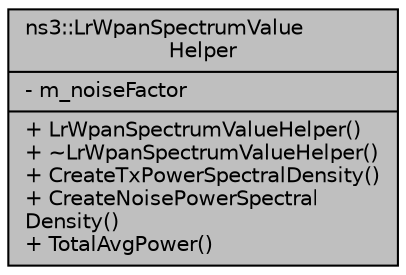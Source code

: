 digraph "ns3::LrWpanSpectrumValueHelper"
{
  edge [fontname="Helvetica",fontsize="10",labelfontname="Helvetica",labelfontsize="10"];
  node [fontname="Helvetica",fontsize="10",shape=record];
  Node1 [label="{ns3::LrWpanSpectrumValue\lHelper\n|- m_noiseFactor\l|+ LrWpanSpectrumValueHelper()\l+ ~LrWpanSpectrumValueHelper()\l+ CreateTxPowerSpectralDensity()\l+ CreateNoisePowerSpectral\lDensity()\l+ TotalAvgPower()\l}",height=0.2,width=0.4,color="black", fillcolor="grey75", style="filled", fontcolor="black"];
}
